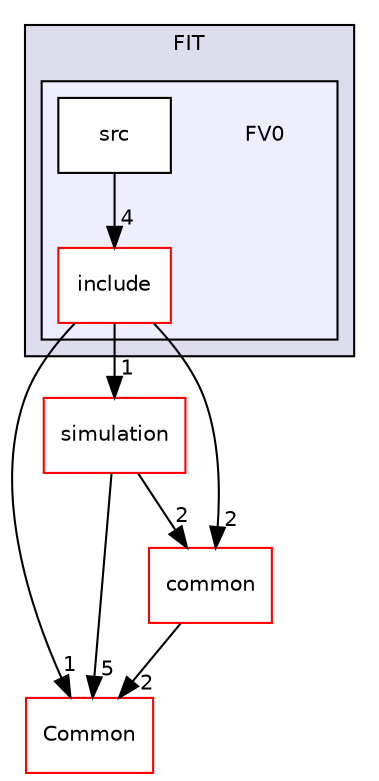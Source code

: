 digraph "/home/travis/build/AliceO2Group/AliceO2/DataFormats/Detectors/FIT/FV0" {
  bgcolor=transparent;
  compound=true
  node [ fontsize="10", fontname="Helvetica"];
  edge [ labelfontsize="10", labelfontname="Helvetica"];
  subgraph clusterdir_6f689773863a160ed4e9bc61c1008ba5 {
    graph [ bgcolor="#ddddee", pencolor="black", label="FIT" fontname="Helvetica", fontsize="10", URL="dir_6f689773863a160ed4e9bc61c1008ba5.html"]
  subgraph clusterdir_f4f1e38aba3110f726ddf74e738f6d97 {
    graph [ bgcolor="#eeeeff", pencolor="black", label="" URL="dir_f4f1e38aba3110f726ddf74e738f6d97.html"];
    dir_f4f1e38aba3110f726ddf74e738f6d97 [shape=plaintext label="FV0"];
    dir_3bbb71d3375d755dd2249f09aadc9536 [shape=box label="include" color="red" fillcolor="white" style="filled" URL="dir_3bbb71d3375d755dd2249f09aadc9536.html"];
    dir_09da7db6eb3197504c881647dc32d1b5 [shape=box label="src" color="black" fillcolor="white" style="filled" URL="dir_09da7db6eb3197504c881647dc32d1b5.html"];
  }
  }
  dir_4ab6b4cc6a7edbff49100e9123df213f [shape=box label="Common" color="red" URL="dir_4ab6b4cc6a7edbff49100e9123df213f.html"];
  dir_047746f9f311f49446db9474b7431d0d [shape=box label="simulation" color="red" URL="dir_047746f9f311f49446db9474b7431d0d.html"];
  dir_7924ba4398ae4560cd37376e44666c6d [shape=box label="common" color="red" URL="dir_7924ba4398ae4560cd37376e44666c6d.html"];
  dir_09da7db6eb3197504c881647dc32d1b5->dir_3bbb71d3375d755dd2249f09aadc9536 [headlabel="4", labeldistance=1.5 headhref="dir_000212_000192.html"];
  dir_047746f9f311f49446db9474b7431d0d->dir_4ab6b4cc6a7edbff49100e9123df213f [headlabel="5", labeldistance=1.5 headhref="dir_000246_000028.html"];
  dir_047746f9f311f49446db9474b7431d0d->dir_7924ba4398ae4560cd37376e44666c6d [headlabel="2", labeldistance=1.5 headhref="dir_000246_000078.html"];
  dir_3bbb71d3375d755dd2249f09aadc9536->dir_4ab6b4cc6a7edbff49100e9123df213f [headlabel="1", labeldistance=1.5 headhref="dir_000192_000028.html"];
  dir_3bbb71d3375d755dd2249f09aadc9536->dir_047746f9f311f49446db9474b7431d0d [headlabel="1", labeldistance=1.5 headhref="dir_000192_000246.html"];
  dir_3bbb71d3375d755dd2249f09aadc9536->dir_7924ba4398ae4560cd37376e44666c6d [headlabel="2", labeldistance=1.5 headhref="dir_000192_000078.html"];
  dir_7924ba4398ae4560cd37376e44666c6d->dir_4ab6b4cc6a7edbff49100e9123df213f [headlabel="2", labeldistance=1.5 headhref="dir_000078_000028.html"];
}

